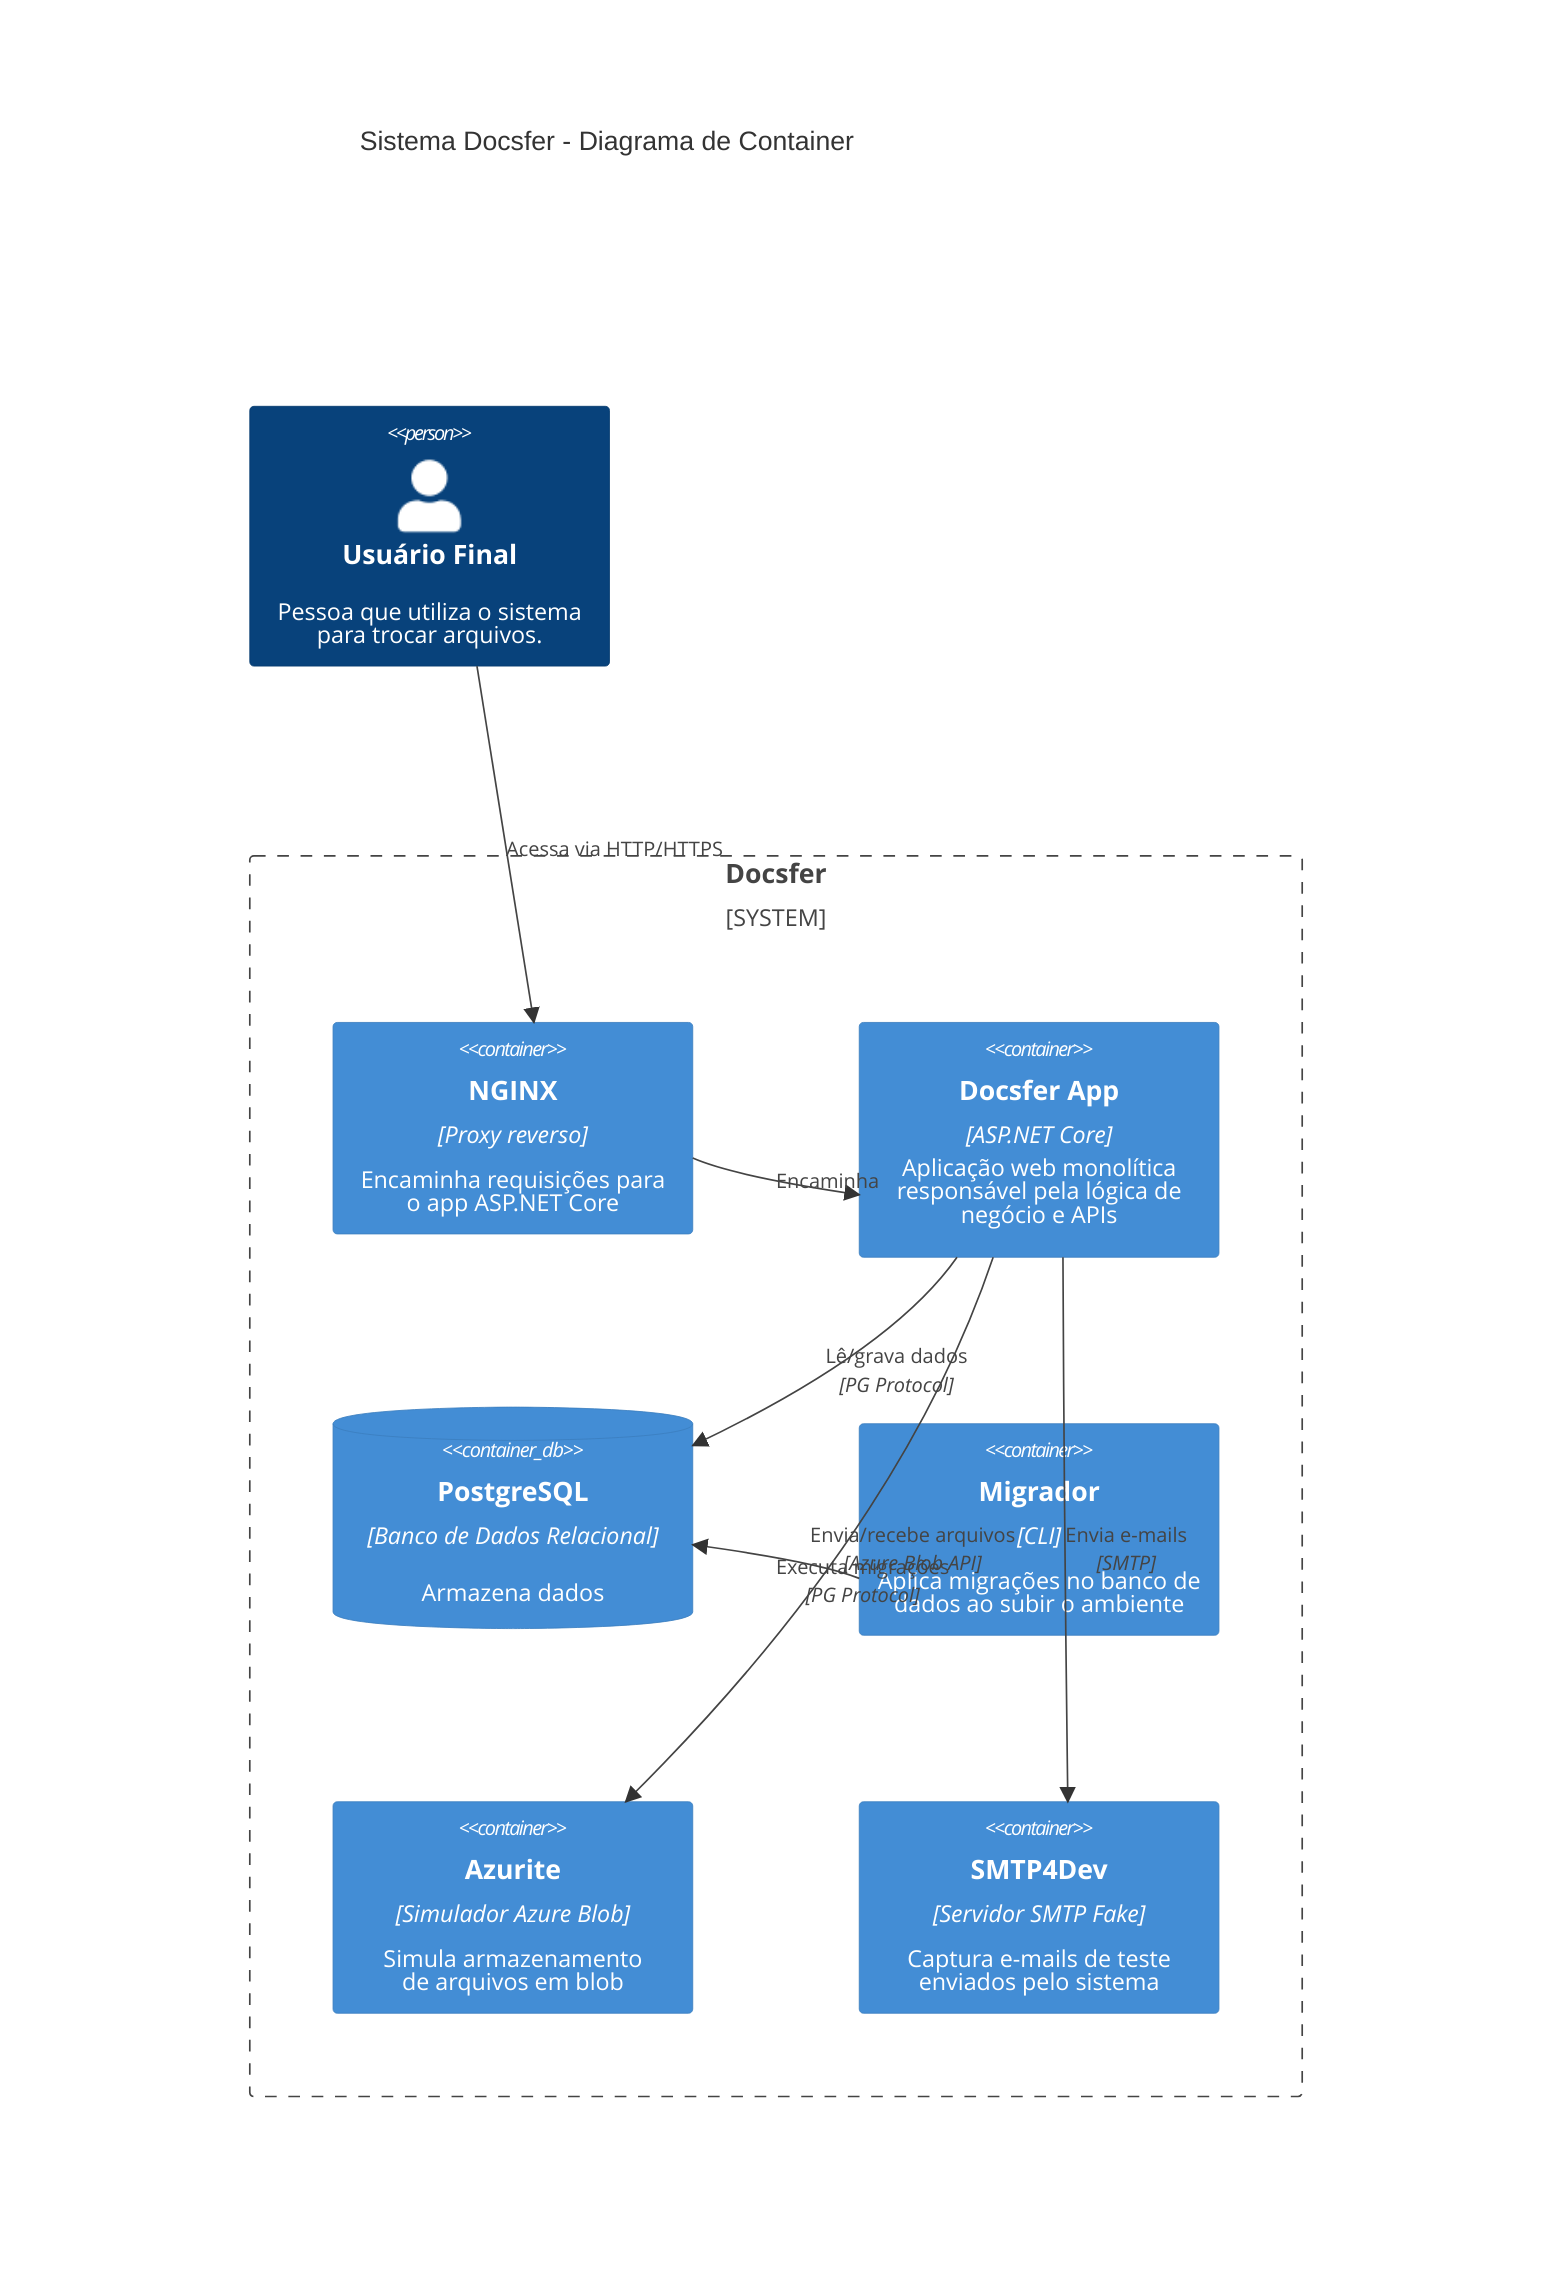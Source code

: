 %%{ init: { "theme": "default", "flowchart": { "curve": "linear" } } }%%
C4Container
title Sistema Docsfer - Diagrama de Container

Person(user, "Usuário Final", "Pessoa que utiliza o sistema<br/>para trocar arquivos.")

System_Boundary(docsfer_system, "Docsfer") {
    Container(nginx, "NGINX", "Proxy reverso", "Encaminha requisições para<br/>o app ASP.NET Core")
    Container(app, "Docsfer App", "ASP.NET Core", "Aplicação web monolítica<br/>responsável pela lógica de<br/>negócio e APIs")
    ContainerDb(db, "PostgreSQL", "Banco de Dados Relacional", "Armazena dados")
    Container(migrator, "Migrador", "CLI", "Aplica migrações no banco de<br/>dados ao subir o ambiente")
    Container(blob, "Azurite", "Simulador Azure Blob", "Simula armazenamento<br/>de arquivos em blob")
    Container(smtp, "SMTP4Dev", "Servidor SMTP Fake", "Captura e-mails de teste<br/>enviados pelo sistema")
}

Rel(user, nginx, "Acessa via HTTP/HTTPS")
Rel(nginx, app, "Encaminha")
Rel(app, db, "Lê/grava dados", "PG Protocol")
Rel(app, blob, "Envia/recebe arquivos", "Azure Blob API")
Rel(app, smtp, "Envia e-mails", "SMTP")
Rel(migrator, db, "Executa migrações", "PG Protocol")